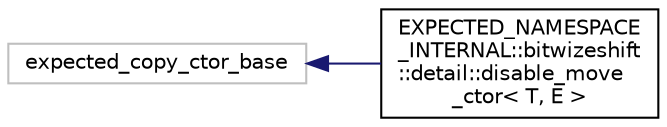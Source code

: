 digraph "Graphical Class Hierarchy"
{
  edge [fontname="Helvetica",fontsize="10",labelfontname="Helvetica",labelfontsize="10"];
  node [fontname="Helvetica",fontsize="10",shape=record];
  rankdir="LR";
  Node35 [label="expected_copy_ctor_base",height=0.2,width=0.4,color="grey75", fillcolor="white", style="filled"];
  Node35 -> Node0 [dir="back",color="midnightblue",fontsize="10",style="solid",fontname="Helvetica"];
  Node0 [label="EXPECTED_NAMESPACE\l_INTERNAL::bitwizeshift\l::detail::disable_move\l_ctor\< T, E \>",height=0.2,width=0.4,color="black", fillcolor="white", style="filled",URL="$d4/da9/struct_e_x_p_e_c_t_e_d___n_a_m_e_s_p_a_c_e___i_n_t_e_r_n_a_l_1_1bitwizeshift_1_1detail_1_1disable__move__ctor.html"];
}
